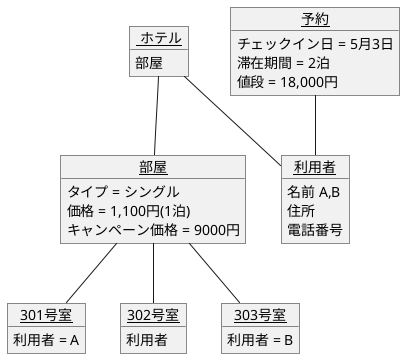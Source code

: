 @startuml ホテル宿泊予約
object "<u> ホテル</u>" as hotel {
部屋 
}
object "<u>部屋</u>" as room {
タイプ = シングル
価格 = 1,100円(1泊)
キャンペーン価格 = 9000円

}
object "<u>利用者</u>" as user {
名前 A,B
住所
電話番号

}
object "<u>予約</u>" as reserve {
チェックイン日 = 5月3日
滞在期間 = 2泊
値段 = 18,000円
}
object "<u>301号室</u>" as 301 {
利用者 = A
}

object "<u>302号室</u>" as 302 {
利用者 
}

object "<u>303号室</u>" as 303 {
利用者 = B
}

hotel -- room
room -- 301
room -- 302
room -- 303
hotel -- user
reserve -- user
@enduml